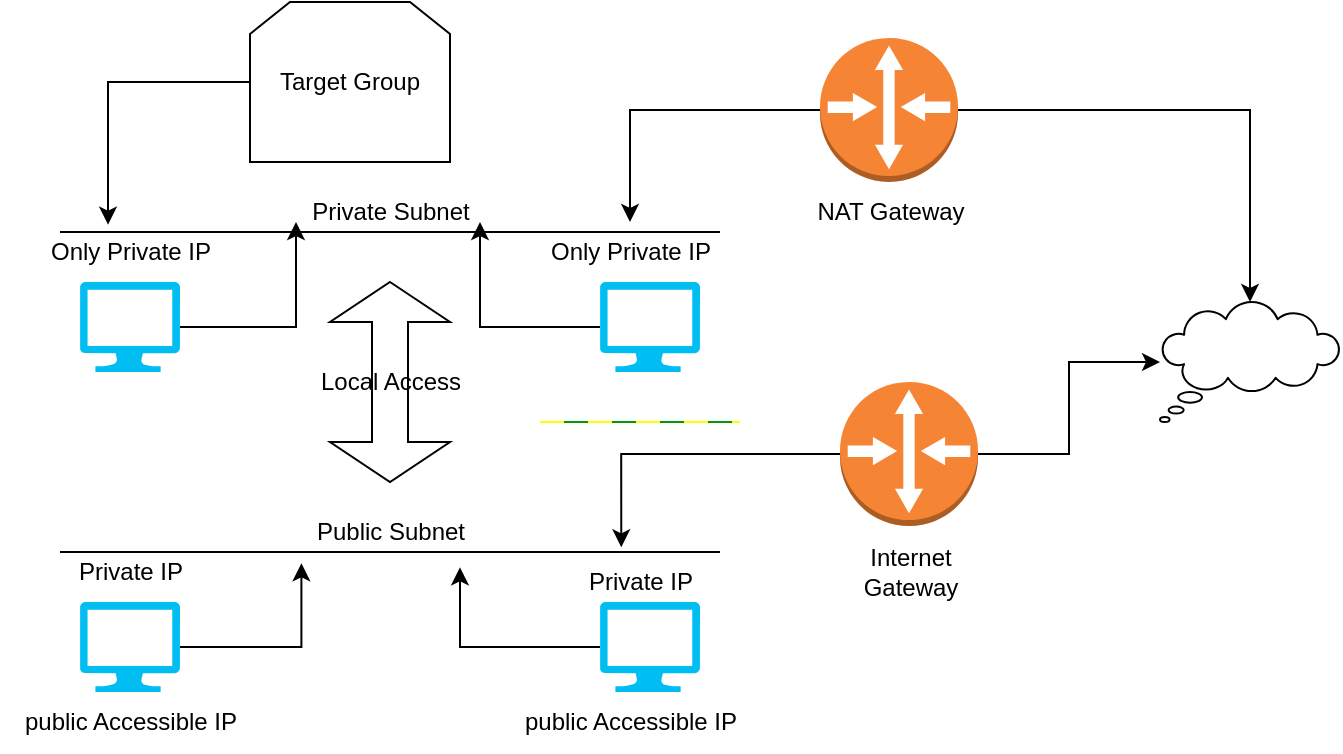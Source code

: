 <mxfile version="24.4.13" type="github">
  <diagram name="Page-1" id="Tomsznk-1zEbOl54nfa1">
    <mxGraphModel dx="1034" dy="420" grid="1" gridSize="10" guides="1" tooltips="1" connect="1" arrows="1" fold="1" page="1" pageScale="1" pageWidth="850" pageHeight="1100" math="0" shadow="0">
      <root>
        <mxCell id="0" />
        <mxCell id="1" parent="0" />
        <mxCell id="6z3IYcT1tx6mymnn26oR-1" value="" style="line;strokeWidth=1;rotatable=0;dashed=0;labelPosition=right;align=left;verticalAlign=middle;spacingTop=0;spacingLeft=6;points=[];portConstraint=eastwest;" vertex="1" parent="1">
          <mxGeometry x="120" y="280" width="330" height="10" as="geometry" />
        </mxCell>
        <mxCell id="6z3IYcT1tx6mymnn26oR-2" value="" style="whiteSpace=wrap;html=1;shape=mxgraph.basic.cloud_callout" vertex="1" parent="1">
          <mxGeometry x="670" y="160" width="90" height="60" as="geometry" />
        </mxCell>
        <mxCell id="6z3IYcT1tx6mymnn26oR-10" value="" style="verticalLabelPosition=bottom;html=1;verticalAlign=top;align=center;strokeColor=none;fillColor=#00BEF2;shape=mxgraph.azure.computer;pointerEvents=1;" vertex="1" parent="1">
          <mxGeometry x="130" y="310" width="50" height="45" as="geometry" />
        </mxCell>
        <mxCell id="6z3IYcT1tx6mymnn26oR-11" value="" style="verticalLabelPosition=bottom;html=1;verticalAlign=top;align=center;strokeColor=none;fillColor=#00BEF2;shape=mxgraph.azure.computer;pointerEvents=1;" vertex="1" parent="1">
          <mxGeometry x="390" y="310" width="50" height="45" as="geometry" />
        </mxCell>
        <mxCell id="6z3IYcT1tx6mymnn26oR-12" value="" style="line;strokeWidth=1;rotatable=0;dashed=0;labelPosition=right;align=left;verticalAlign=middle;spacingTop=0;spacingLeft=6;points=[];portConstraint=eastwest;" vertex="1" parent="1">
          <mxGeometry x="120" y="120" width="330" height="10" as="geometry" />
        </mxCell>
        <mxCell id="6z3IYcT1tx6mymnn26oR-13" value="" style="verticalLabelPosition=bottom;html=1;verticalAlign=top;align=center;strokeColor=none;fillColor=#00BEF2;shape=mxgraph.azure.computer;pointerEvents=1;" vertex="1" parent="1">
          <mxGeometry x="130" y="150" width="50" height="45" as="geometry" />
        </mxCell>
        <mxCell id="6z3IYcT1tx6mymnn26oR-14" value="" style="verticalLabelPosition=bottom;html=1;verticalAlign=top;align=center;strokeColor=none;fillColor=#00BEF2;shape=mxgraph.azure.computer;pointerEvents=1;" vertex="1" parent="1">
          <mxGeometry x="390" y="150" width="50" height="45" as="geometry" />
        </mxCell>
        <mxCell id="6z3IYcT1tx6mymnn26oR-15" value="Private Subnet" style="text;html=1;align=center;verticalAlign=middle;resizable=0;points=[];autosize=1;strokeColor=none;fillColor=none;" vertex="1" parent="1">
          <mxGeometry x="235" y="100" width="100" height="30" as="geometry" />
        </mxCell>
        <mxCell id="6z3IYcT1tx6mymnn26oR-16" value="Public Subnet" style="text;html=1;align=center;verticalAlign=middle;resizable=0;points=[];autosize=1;strokeColor=none;fillColor=none;" vertex="1" parent="1">
          <mxGeometry x="235" y="260" width="100" height="30" as="geometry" />
        </mxCell>
        <mxCell id="6z3IYcT1tx6mymnn26oR-43" style="edgeStyle=orthogonalEdgeStyle;rounded=0;orthogonalLoop=1;jettySize=auto;html=1;" edge="1" parent="1" source="6z3IYcT1tx6mymnn26oR-17" target="6z3IYcT1tx6mymnn26oR-29">
          <mxGeometry relative="1" as="geometry">
            <mxPoint x="280" y="64" as="targetPoint" />
          </mxGeometry>
        </mxCell>
        <mxCell id="6z3IYcT1tx6mymnn26oR-17" value="" style="outlineConnect=0;dashed=0;verticalLabelPosition=bottom;verticalAlign=top;align=center;html=1;shape=mxgraph.aws3.router;fillColor=#F58534;gradientColor=none;" vertex="1" parent="1">
          <mxGeometry x="500" y="28" width="69" height="72" as="geometry" />
        </mxCell>
        <mxCell id="6z3IYcT1tx6mymnn26oR-25" style="edgeStyle=orthogonalEdgeStyle;rounded=0;orthogonalLoop=1;jettySize=auto;html=1;" edge="1" parent="1" source="6z3IYcT1tx6mymnn26oR-18" target="6z3IYcT1tx6mymnn26oR-2">
          <mxGeometry relative="1" as="geometry" />
        </mxCell>
        <mxCell id="6z3IYcT1tx6mymnn26oR-49" style="edgeStyle=orthogonalEdgeStyle;rounded=0;orthogonalLoop=1;jettySize=auto;html=1;entryX=0.383;entryY=-0.078;entryDx=0;entryDy=0;entryPerimeter=0;" edge="1" parent="1" source="6z3IYcT1tx6mymnn26oR-18" target="6z3IYcT1tx6mymnn26oR-40">
          <mxGeometry relative="1" as="geometry">
            <mxPoint x="310" y="236" as="targetPoint" />
          </mxGeometry>
        </mxCell>
        <mxCell id="6z3IYcT1tx6mymnn26oR-18" value="" style="outlineConnect=0;dashed=0;verticalLabelPosition=bottom;verticalAlign=top;align=center;html=1;shape=mxgraph.aws3.router;fillColor=#F58534;gradientColor=none;" vertex="1" parent="1">
          <mxGeometry x="510" y="200" width="69" height="72" as="geometry" />
        </mxCell>
        <mxCell id="6z3IYcT1tx6mymnn26oR-21" value="NAT Gateway" style="text;html=1;align=center;verticalAlign=middle;resizable=0;points=[];autosize=1;strokeColor=none;fillColor=none;" vertex="1" parent="1">
          <mxGeometry x="484.5" y="100" width="100" height="30" as="geometry" />
        </mxCell>
        <mxCell id="6z3IYcT1tx6mymnn26oR-22" value="Internet&lt;br&gt;Gateway" style="text;html=1;align=center;verticalAlign=middle;resizable=0;points=[];autosize=1;strokeColor=none;fillColor=none;" vertex="1" parent="1">
          <mxGeometry x="509.5" y="275" width="70" height="40" as="geometry" />
        </mxCell>
        <mxCell id="6z3IYcT1tx6mymnn26oR-23" value="" style="shape=wire;edgeStyle=orthogonalEdgeStyle;orthogonalLoop=1;jettySize=auto;html=1;sourcePerimeterSpacing=0;targetPerimeterSpacing=0;endArrow=none;curved=0;rounded=0;strokeColor=#009900;dashed=1;fillColor=#ffff00;dashPattern=12 12;fixDash=1;startSize=6;endSize=6;" edge="1" parent="1">
          <mxGeometry width="100" relative="1" as="geometry">
            <mxPoint x="360" y="220" as="sourcePoint" />
            <mxPoint x="460" y="220" as="targetPoint" />
          </mxGeometry>
        </mxCell>
        <mxCell id="6z3IYcT1tx6mymnn26oR-24" style="edgeStyle=orthogonalEdgeStyle;rounded=0;orthogonalLoop=1;jettySize=auto;html=1;entryX=0.5;entryY=0;entryDx=0;entryDy=0;entryPerimeter=0;" edge="1" parent="1" source="6z3IYcT1tx6mymnn26oR-17" target="6z3IYcT1tx6mymnn26oR-2">
          <mxGeometry relative="1" as="geometry" />
        </mxCell>
        <mxCell id="6z3IYcT1tx6mymnn26oR-26" value="public Accessible IP" style="text;html=1;align=center;verticalAlign=middle;resizable=0;points=[];autosize=1;strokeColor=none;fillColor=none;" vertex="1" parent="1">
          <mxGeometry x="340" y="355" width="130" height="30" as="geometry" />
        </mxCell>
        <mxCell id="6z3IYcT1tx6mymnn26oR-27" value="public Accessible IP" style="text;html=1;align=center;verticalAlign=middle;resizable=0;points=[];autosize=1;strokeColor=none;fillColor=none;" vertex="1" parent="1">
          <mxGeometry x="90" y="355" width="130" height="30" as="geometry" />
        </mxCell>
        <mxCell id="6z3IYcT1tx6mymnn26oR-28" value="Only Private IP" style="text;html=1;align=center;verticalAlign=middle;resizable=0;points=[];autosize=1;strokeColor=none;fillColor=none;" vertex="1" parent="1">
          <mxGeometry x="105" y="120" width="100" height="30" as="geometry" />
        </mxCell>
        <mxCell id="6z3IYcT1tx6mymnn26oR-29" value="Only Private IP" style="text;html=1;align=center;verticalAlign=middle;resizable=0;points=[];autosize=1;strokeColor=none;fillColor=none;" vertex="1" parent="1">
          <mxGeometry x="355" y="120" width="100" height="30" as="geometry" />
        </mxCell>
        <mxCell id="6z3IYcT1tx6mymnn26oR-30" value="" style="shape=wire;edgeStyle=orthogonalEdgeStyle;orthogonalLoop=1;jettySize=auto;html=1;sourcePerimeterSpacing=0;targetPerimeterSpacing=0;endArrow=none;curved=0;rounded=0;strokeColor=#009900;dashed=1;fillColor=#ffff00;dashPattern=12 12;fixDash=1;startSize=6;endSize=6;" edge="1" parent="1">
          <mxGeometry width="100" relative="1" as="geometry">
            <mxPoint x="360" y="220" as="sourcePoint" />
            <mxPoint x="460" y="220" as="targetPoint" />
          </mxGeometry>
        </mxCell>
        <mxCell id="6z3IYcT1tx6mymnn26oR-32" value="" style="shape=wire;edgeStyle=orthogonalEdgeStyle;orthogonalLoop=1;jettySize=auto;html=1;sourcePerimeterSpacing=0;targetPerimeterSpacing=0;endArrow=none;curved=0;rounded=0;strokeColor=#009900;dashed=1;fillColor=#ffff00;dashPattern=12 12;fixDash=1;startSize=6;endSize=6;" edge="1" parent="1">
          <mxGeometry width="100" relative="1" as="geometry">
            <mxPoint x="360" y="220" as="sourcePoint" />
            <mxPoint x="460" y="220" as="targetPoint" />
          </mxGeometry>
        </mxCell>
        <mxCell id="6z3IYcT1tx6mymnn26oR-33" style="edgeStyle=orthogonalEdgeStyle;rounded=0;orthogonalLoop=1;jettySize=auto;html=1;entryX=0.03;entryY=0.667;entryDx=0;entryDy=0;entryPerimeter=0;" edge="1" parent="1" source="6z3IYcT1tx6mymnn26oR-13" target="6z3IYcT1tx6mymnn26oR-15">
          <mxGeometry relative="1" as="geometry" />
        </mxCell>
        <mxCell id="6z3IYcT1tx6mymnn26oR-34" style="edgeStyle=orthogonalEdgeStyle;rounded=0;orthogonalLoop=1;jettySize=auto;html=1;entryX=0.95;entryY=0.667;entryDx=0;entryDy=0;entryPerimeter=0;" edge="1" parent="1" source="6z3IYcT1tx6mymnn26oR-14" target="6z3IYcT1tx6mymnn26oR-15">
          <mxGeometry relative="1" as="geometry" />
        </mxCell>
        <mxCell id="6z3IYcT1tx6mymnn26oR-35" style="edgeStyle=orthogonalEdgeStyle;rounded=0;orthogonalLoop=1;jettySize=auto;html=1;entryX=0.057;entryY=1.022;entryDx=0;entryDy=0;entryPerimeter=0;" edge="1" parent="1" source="6z3IYcT1tx6mymnn26oR-10" target="6z3IYcT1tx6mymnn26oR-16">
          <mxGeometry relative="1" as="geometry" />
        </mxCell>
        <mxCell id="6z3IYcT1tx6mymnn26oR-38" style="edgeStyle=orthogonalEdgeStyle;rounded=0;orthogonalLoop=1;jettySize=auto;html=1;entryX=0.85;entryY=1.089;entryDx=0;entryDy=0;entryPerimeter=0;" edge="1" parent="1" source="6z3IYcT1tx6mymnn26oR-11" target="6z3IYcT1tx6mymnn26oR-16">
          <mxGeometry relative="1" as="geometry" />
        </mxCell>
        <mxCell id="6z3IYcT1tx6mymnn26oR-39" value="Private IP" style="text;html=1;align=center;verticalAlign=middle;resizable=0;points=[];autosize=1;strokeColor=none;fillColor=none;" vertex="1" parent="1">
          <mxGeometry x="115" y="280" width="80" height="30" as="geometry" />
        </mxCell>
        <mxCell id="6z3IYcT1tx6mymnn26oR-40" value="Private IP" style="text;html=1;align=center;verticalAlign=middle;resizable=0;points=[];autosize=1;strokeColor=none;fillColor=none;" vertex="1" parent="1">
          <mxGeometry x="370" y="285" width="80" height="30" as="geometry" />
        </mxCell>
        <mxCell id="6z3IYcT1tx6mymnn26oR-42" value="" style="shape=wire;edgeStyle=orthogonalEdgeStyle;orthogonalLoop=1;jettySize=auto;html=1;sourcePerimeterSpacing=0;targetPerimeterSpacing=0;endArrow=none;curved=0;rounded=0;strokeColor=#009900;dashed=1;fillColor=#ffff00;dashPattern=12 12;fixDash=1;startSize=6;endSize=6;" edge="1" parent="1">
          <mxGeometry width="100" relative="1" as="geometry">
            <mxPoint x="360" y="220" as="sourcePoint" />
            <mxPoint x="460" y="220" as="targetPoint" />
          </mxGeometry>
        </mxCell>
        <mxCell id="6z3IYcT1tx6mymnn26oR-44" value="" style="shape=wire;edgeStyle=orthogonalEdgeStyle;orthogonalLoop=1;jettySize=auto;html=1;sourcePerimeterSpacing=0;targetPerimeterSpacing=0;endArrow=none;curved=0;rounded=0;strokeColor=#009900;dashed=1;fillColor=#ffff00;dashPattern=12 12;fixDash=1;startSize=6;endSize=6;" edge="1" parent="1">
          <mxGeometry width="100" relative="1" as="geometry">
            <mxPoint x="360" y="220" as="sourcePoint" />
            <mxPoint x="460" y="220" as="targetPoint" />
          </mxGeometry>
        </mxCell>
        <mxCell id="6z3IYcT1tx6mymnn26oR-52" value="" style="shape=doubleArrow;direction=south;whiteSpace=wrap;html=1;" vertex="1" parent="1">
          <mxGeometry x="255" y="150" width="60" height="100" as="geometry" />
        </mxCell>
        <mxCell id="6z3IYcT1tx6mymnn26oR-53" value="Local Access" style="text;html=1;align=center;verticalAlign=middle;resizable=0;points=[];autosize=1;strokeColor=none;fillColor=none;" vertex="1" parent="1">
          <mxGeometry x="240" y="185" width="90" height="30" as="geometry" />
        </mxCell>
        <mxCell id="6z3IYcT1tx6mymnn26oR-55" value="Target Group" style="shape=loopLimit;whiteSpace=wrap;html=1;" vertex="1" parent="1">
          <mxGeometry x="215" y="10" width="100" height="80" as="geometry" />
        </mxCell>
        <mxCell id="6z3IYcT1tx6mymnn26oR-58" style="edgeStyle=orthogonalEdgeStyle;rounded=0;orthogonalLoop=1;jettySize=auto;html=1;entryX=0.39;entryY=0.044;entryDx=0;entryDy=0;entryPerimeter=0;" edge="1" parent="1" source="6z3IYcT1tx6mymnn26oR-55" target="6z3IYcT1tx6mymnn26oR-28">
          <mxGeometry relative="1" as="geometry" />
        </mxCell>
      </root>
    </mxGraphModel>
  </diagram>
</mxfile>
